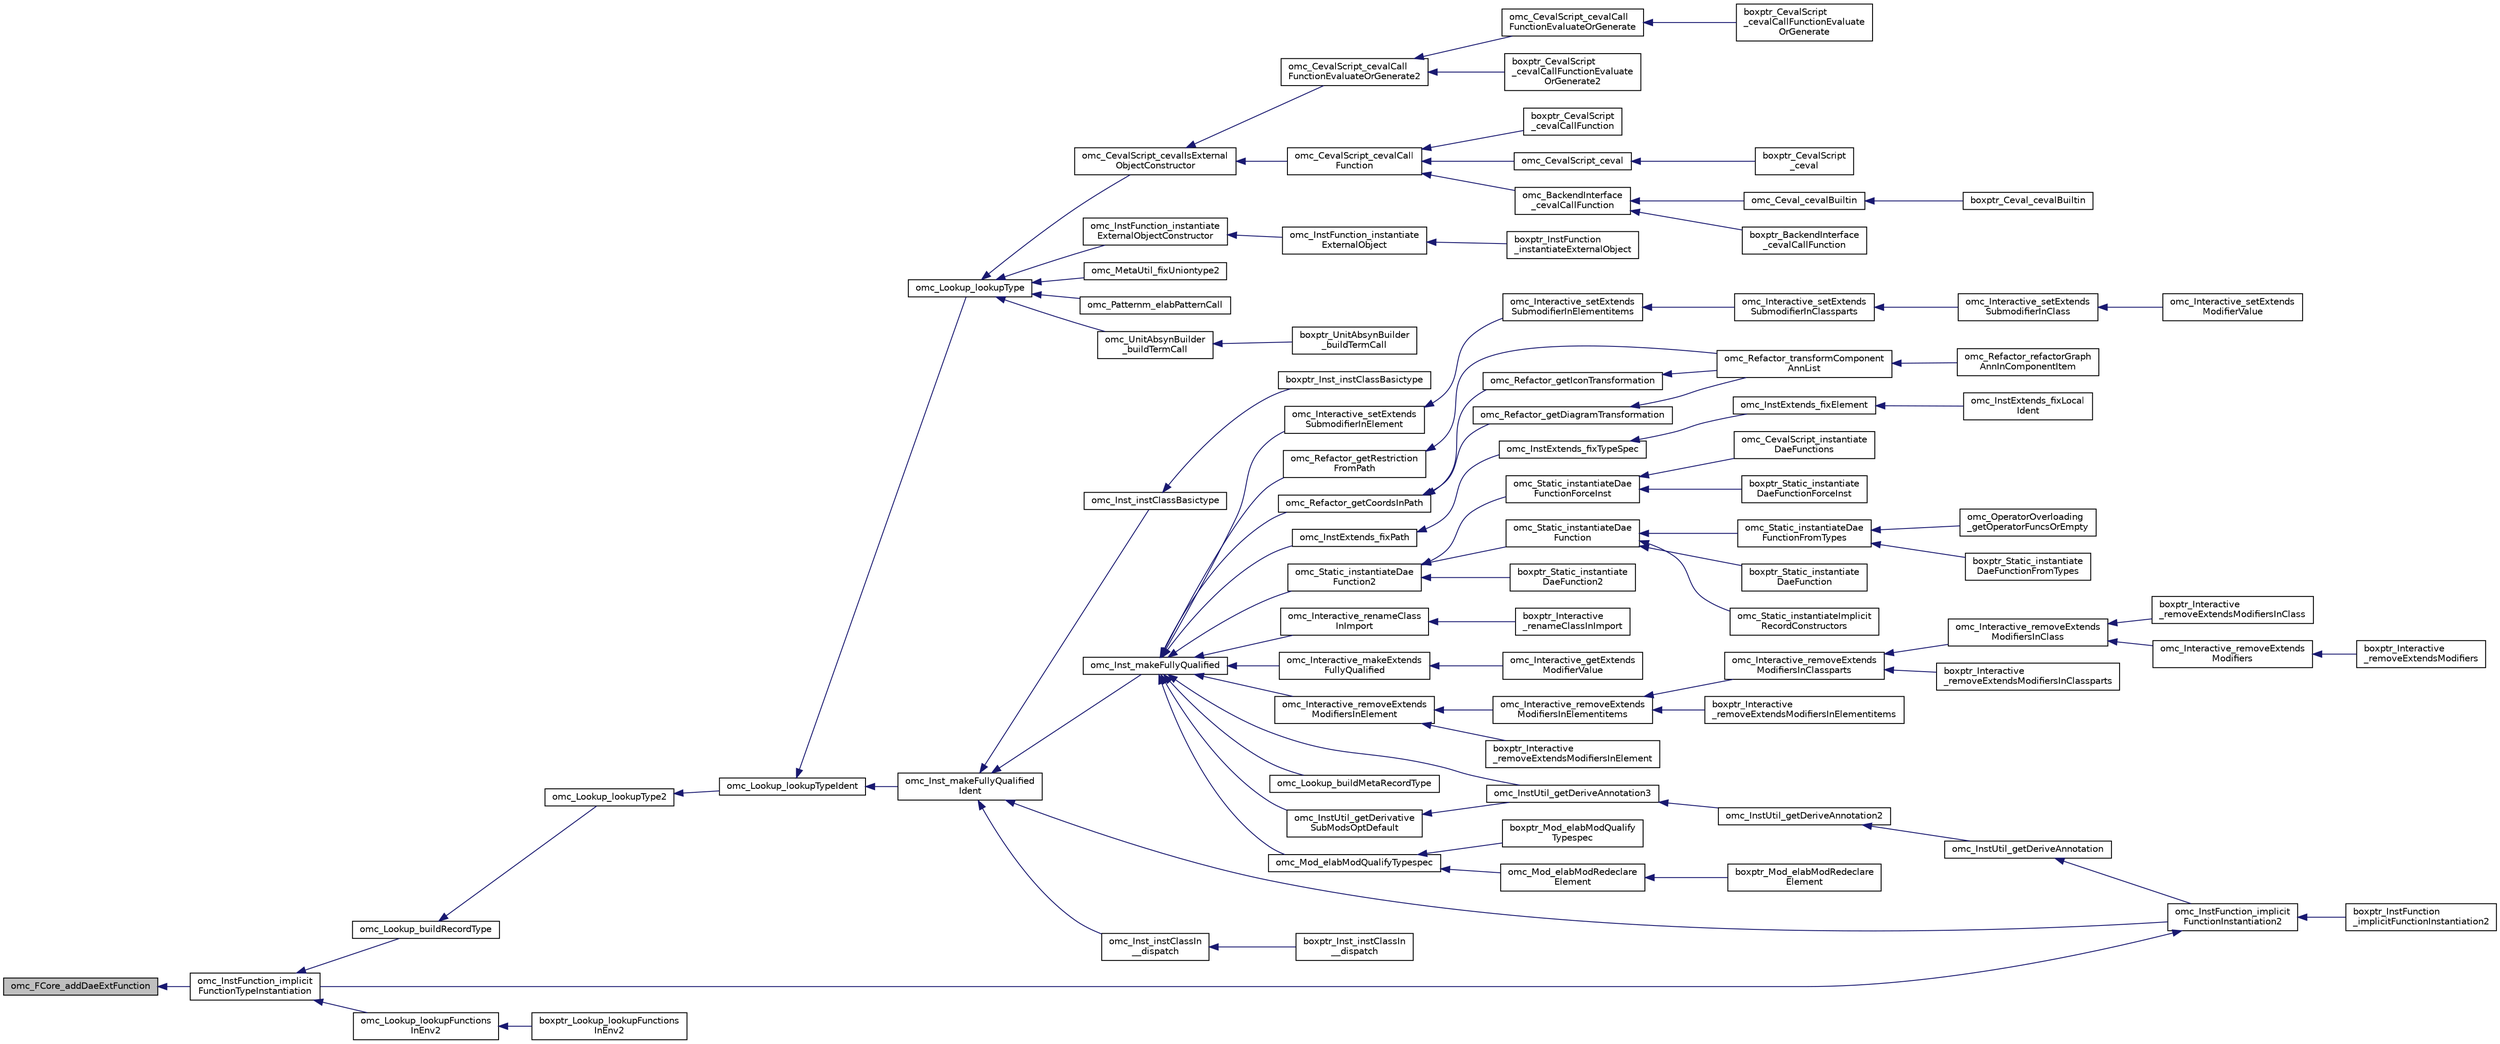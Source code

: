 digraph "omc_FCore_addDaeExtFunction"
{
  edge [fontname="Helvetica",fontsize="10",labelfontname="Helvetica",labelfontsize="10"];
  node [fontname="Helvetica",fontsize="10",shape=record];
  rankdir="LR";
  Node69 [label="omc_FCore_addDaeExtFunction",height=0.2,width=0.4,color="black", fillcolor="grey75", style="filled", fontcolor="black"];
  Node69 -> Node70 [dir="back",color="midnightblue",fontsize="10",style="solid",fontname="Helvetica"];
  Node70 [label="omc_InstFunction_implicit\lFunctionTypeInstantiation",height=0.2,width=0.4,color="black", fillcolor="white", style="filled",URL="$d3/d52/_inst_function_8h.html#adf3a468b07fd2c9703713a65551525ad"];
  Node70 -> Node71 [dir="back",color="midnightblue",fontsize="10",style="solid",fontname="Helvetica"];
  Node71 [label="omc_Lookup_buildRecordType",height=0.2,width=0.4,color="black", fillcolor="white", style="filled",URL="$d0/d1b/_lookup_8c.html#a021fc563a828620315baa93b44ca07fc"];
  Node71 -> Node72 [dir="back",color="midnightblue",fontsize="10",style="solid",fontname="Helvetica"];
  Node72 [label="omc_Lookup_lookupType2",height=0.2,width=0.4,color="black", fillcolor="white", style="filled",URL="$d0/d1b/_lookup_8c.html#a4bffb7c1b9e5075bb0df405c92dbfa72"];
  Node72 -> Node73 [dir="back",color="midnightblue",fontsize="10",style="solid",fontname="Helvetica"];
  Node73 [label="omc_Lookup_lookupTypeIdent",height=0.2,width=0.4,color="black", fillcolor="white", style="filled",URL="$d5/d8d/_lookup_8h.html#a3ee6fed91a0a2ca49c0ef02c646c3641"];
  Node73 -> Node74 [dir="back",color="midnightblue",fontsize="10",style="solid",fontname="Helvetica"];
  Node74 [label="omc_Inst_makeFullyQualified\lIdent",height=0.2,width=0.4,color="black", fillcolor="white", style="filled",URL="$d9/d5c/_inst_8h.html#a3ae89f1b0c18d39d9dcab8d0e17c2648"];
  Node74 -> Node75 [dir="back",color="midnightblue",fontsize="10",style="solid",fontname="Helvetica"];
  Node75 [label="omc_Inst_makeFullyQualified",height=0.2,width=0.4,color="black", fillcolor="white", style="filled",URL="$d9/d5c/_inst_8h.html#ab77f9961ac80ac85d64e039e9497415b"];
  Node75 -> Node76 [dir="back",color="midnightblue",fontsize="10",style="solid",fontname="Helvetica"];
  Node76 [label="omc_InstExtends_fixPath",height=0.2,width=0.4,color="black", fillcolor="white", style="filled",URL="$d1/d38/_inst_extends_8c.html#a293ec9a3955eeb9eece84bc7477a88e0"];
  Node76 -> Node77 [dir="back",color="midnightblue",fontsize="10",style="solid",fontname="Helvetica"];
  Node77 [label="omc_InstExtends_fixTypeSpec",height=0.2,width=0.4,color="black", fillcolor="white", style="filled",URL="$d1/d38/_inst_extends_8c.html#a15febf22dbe22cb9304cccd260c94b71"];
  Node77 -> Node78 [dir="back",color="midnightblue",fontsize="10",style="solid",fontname="Helvetica"];
  Node78 [label="omc_InstExtends_fixElement",height=0.2,width=0.4,color="black", fillcolor="white", style="filled",URL="$d1/d38/_inst_extends_8c.html#a5de9dec6a3c92c845d8b18c4c4da2871"];
  Node78 -> Node79 [dir="back",color="midnightblue",fontsize="10",style="solid",fontname="Helvetica"];
  Node79 [label="omc_InstExtends_fixLocal\lIdent",height=0.2,width=0.4,color="black", fillcolor="white", style="filled",URL="$d1/d38/_inst_extends_8c.html#ab4baf67389c3b251d5898daa1fde8017"];
  Node75 -> Node80 [dir="back",color="midnightblue",fontsize="10",style="solid",fontname="Helvetica"];
  Node80 [label="omc_InstUtil_getDerivative\lSubModsOptDefault",height=0.2,width=0.4,color="black", fillcolor="white", style="filled",URL="$db/dd4/_inst_util_8c.html#aa428efa0fd9d116972c957ddb6af3235"];
  Node80 -> Node81 [dir="back",color="midnightblue",fontsize="10",style="solid",fontname="Helvetica"];
  Node81 [label="omc_InstUtil_getDeriveAnnotation3",height=0.2,width=0.4,color="black", fillcolor="white", style="filled",URL="$db/dd4/_inst_util_8c.html#a4a7051af108c80238b9f13d8ecf19a64"];
  Node81 -> Node82 [dir="back",color="midnightblue",fontsize="10",style="solid",fontname="Helvetica"];
  Node82 [label="omc_InstUtil_getDeriveAnnotation2",height=0.2,width=0.4,color="black", fillcolor="white", style="filled",URL="$db/dd4/_inst_util_8c.html#a8bb930e79873509182195a42480a89a1"];
  Node82 -> Node83 [dir="back",color="midnightblue",fontsize="10",style="solid",fontname="Helvetica"];
  Node83 [label="omc_InstUtil_getDeriveAnnotation",height=0.2,width=0.4,color="black", fillcolor="white", style="filled",URL="$da/d17/_inst_util_8h.html#a72f71c1d61f31f6cd63073594f4f6281"];
  Node83 -> Node84 [dir="back",color="midnightblue",fontsize="10",style="solid",fontname="Helvetica"];
  Node84 [label="omc_InstFunction_implicit\lFunctionInstantiation2",height=0.2,width=0.4,color="black", fillcolor="white", style="filled",URL="$dd/d04/_inst_function_8c.html#adcba6cac260d33c5b09db099b76d378f"];
  Node84 -> Node70 [dir="back",color="midnightblue",fontsize="10",style="solid",fontname="Helvetica"];
  Node84 -> Node85 [dir="back",color="midnightblue",fontsize="10",style="solid",fontname="Helvetica"];
  Node85 [label="boxptr_InstFunction\l_implicitFunctionInstantiation2",height=0.2,width=0.4,color="black", fillcolor="white", style="filled",URL="$dd/d04/_inst_function_8c.html#a74cf6edaca7212b961f7c1fb57cdb390"];
  Node75 -> Node81 [dir="back",color="midnightblue",fontsize="10",style="solid",fontname="Helvetica"];
  Node75 -> Node86 [dir="back",color="midnightblue",fontsize="10",style="solid",fontname="Helvetica"];
  Node86 [label="omc_Interactive_renameClass\lInImport",height=0.2,width=0.4,color="black", fillcolor="white", style="filled",URL="$db/d73/_interactive_8c.html#a4b47f071101282c2e8303ceb941f5bce"];
  Node86 -> Node87 [dir="back",color="midnightblue",fontsize="10",style="solid",fontname="Helvetica"];
  Node87 [label="boxptr_Interactive\l_renameClassInImport",height=0.2,width=0.4,color="black", fillcolor="white", style="filled",URL="$db/d73/_interactive_8c.html#aeba7765f293d5b523b1e5347a6ab0326"];
  Node75 -> Node88 [dir="back",color="midnightblue",fontsize="10",style="solid",fontname="Helvetica"];
  Node88 [label="omc_Interactive_makeExtends\lFullyQualified",height=0.2,width=0.4,color="black", fillcolor="white", style="filled",URL="$db/d73/_interactive_8c.html#ae6faea53585b579f352c061c1e96e6b4"];
  Node88 -> Node89 [dir="back",color="midnightblue",fontsize="10",style="solid",fontname="Helvetica"];
  Node89 [label="omc_Interactive_getExtends\lModifierValue",height=0.2,width=0.4,color="black", fillcolor="white", style="filled",URL="$db/d73/_interactive_8c.html#a4db62bdad9060afdc9e5b54849a80488"];
  Node75 -> Node90 [dir="back",color="midnightblue",fontsize="10",style="solid",fontname="Helvetica"];
  Node90 [label="omc_Interactive_setExtends\lSubmodifierInElement",height=0.2,width=0.4,color="black", fillcolor="white", style="filled",URL="$db/d73/_interactive_8c.html#a478bda138985c2172e83642f4f7a78a0"];
  Node90 -> Node91 [dir="back",color="midnightblue",fontsize="10",style="solid",fontname="Helvetica"];
  Node91 [label="omc_Interactive_setExtends\lSubmodifierInElementitems",height=0.2,width=0.4,color="black", fillcolor="white", style="filled",URL="$db/d73/_interactive_8c.html#a7cbd10e3432908fb3db1c45d167b78f3"];
  Node91 -> Node92 [dir="back",color="midnightblue",fontsize="10",style="solid",fontname="Helvetica"];
  Node92 [label="omc_Interactive_setExtends\lSubmodifierInClassparts",height=0.2,width=0.4,color="black", fillcolor="white", style="filled",URL="$db/d73/_interactive_8c.html#a256a66f4c907f66898b88587849e81f2"];
  Node92 -> Node93 [dir="back",color="midnightblue",fontsize="10",style="solid",fontname="Helvetica"];
  Node93 [label="omc_Interactive_setExtends\lSubmodifierInClass",height=0.2,width=0.4,color="black", fillcolor="white", style="filled",URL="$db/d73/_interactive_8c.html#a1949c2b128c8cb699d276464e7714caf"];
  Node93 -> Node94 [dir="back",color="midnightblue",fontsize="10",style="solid",fontname="Helvetica"];
  Node94 [label="omc_Interactive_setExtends\lModifierValue",height=0.2,width=0.4,color="black", fillcolor="white", style="filled",URL="$db/d73/_interactive_8c.html#aeed458d80b87eb7832e5bfc894ad2f15"];
  Node75 -> Node95 [dir="back",color="midnightblue",fontsize="10",style="solid",fontname="Helvetica"];
  Node95 [label="omc_Interactive_removeExtends\lModifiersInElement",height=0.2,width=0.4,color="black", fillcolor="white", style="filled",URL="$db/d73/_interactive_8c.html#a3d69f73be6a8c375524d9e8dd9715b9a"];
  Node95 -> Node96 [dir="back",color="midnightblue",fontsize="10",style="solid",fontname="Helvetica"];
  Node96 [label="boxptr_Interactive\l_removeExtendsModifiersInElement",height=0.2,width=0.4,color="black", fillcolor="white", style="filled",URL="$db/d73/_interactive_8c.html#aac89cd35e9e86e6bc86086760438af75"];
  Node95 -> Node97 [dir="back",color="midnightblue",fontsize="10",style="solid",fontname="Helvetica"];
  Node97 [label="omc_Interactive_removeExtends\lModifiersInElementitems",height=0.2,width=0.4,color="black", fillcolor="white", style="filled",URL="$db/d73/_interactive_8c.html#a7a1fc22d05f5123505bd6a1105936112"];
  Node97 -> Node98 [dir="back",color="midnightblue",fontsize="10",style="solid",fontname="Helvetica"];
  Node98 [label="boxptr_Interactive\l_removeExtendsModifiersInElementitems",height=0.2,width=0.4,color="black", fillcolor="white", style="filled",URL="$db/d73/_interactive_8c.html#a74daf49f2d3222d3b0cfd2dbeeb91912"];
  Node97 -> Node99 [dir="back",color="midnightblue",fontsize="10",style="solid",fontname="Helvetica"];
  Node99 [label="omc_Interactive_removeExtends\lModifiersInClassparts",height=0.2,width=0.4,color="black", fillcolor="white", style="filled",URL="$db/d73/_interactive_8c.html#a8fb3b8cfbaf00e648db71231674bf68f"];
  Node99 -> Node100 [dir="back",color="midnightblue",fontsize="10",style="solid",fontname="Helvetica"];
  Node100 [label="boxptr_Interactive\l_removeExtendsModifiersInClassparts",height=0.2,width=0.4,color="black", fillcolor="white", style="filled",URL="$db/d73/_interactive_8c.html#a7fa96637dc47e1265c7948fc7d4c4618"];
  Node99 -> Node101 [dir="back",color="midnightblue",fontsize="10",style="solid",fontname="Helvetica"];
  Node101 [label="omc_Interactive_removeExtends\lModifiersInClass",height=0.2,width=0.4,color="black", fillcolor="white", style="filled",URL="$db/d73/_interactive_8c.html#a7d33a56a8dd39e24ee3111a86f4627cf"];
  Node101 -> Node102 [dir="back",color="midnightblue",fontsize="10",style="solid",fontname="Helvetica"];
  Node102 [label="boxptr_Interactive\l_removeExtendsModifiersInClass",height=0.2,width=0.4,color="black", fillcolor="white", style="filled",URL="$db/d73/_interactive_8c.html#a8796b900663509cb3307f08a8961ce12"];
  Node101 -> Node103 [dir="back",color="midnightblue",fontsize="10",style="solid",fontname="Helvetica"];
  Node103 [label="omc_Interactive_removeExtends\lModifiers",height=0.2,width=0.4,color="black", fillcolor="white", style="filled",URL="$d1/de1/_interactive_8h.html#a90da2b04cebfec11cbe369b72655fa87"];
  Node103 -> Node104 [dir="back",color="midnightblue",fontsize="10",style="solid",fontname="Helvetica"];
  Node104 [label="boxptr_Interactive\l_removeExtendsModifiers",height=0.2,width=0.4,color="black", fillcolor="white", style="filled",URL="$d1/de1/_interactive_8h.html#af988bc73f4334a26771c120e6785489e"];
  Node75 -> Node105 [dir="back",color="midnightblue",fontsize="10",style="solid",fontname="Helvetica"];
  Node105 [label="omc_Lookup_buildMetaRecordType",height=0.2,width=0.4,color="black", fillcolor="white", style="filled",URL="$d5/d8d/_lookup_8h.html#af473d4c5d711e549a463372e451d94fc"];
  Node75 -> Node106 [dir="back",color="midnightblue",fontsize="10",style="solid",fontname="Helvetica"];
  Node106 [label="omc_Mod_elabModQualifyTypespec",height=0.2,width=0.4,color="black", fillcolor="white", style="filled",URL="$d1/dd5/_mod_8c.html#ac1b0ec2771dfca2b2f403920a19dc9f7"];
  Node106 -> Node107 [dir="back",color="midnightblue",fontsize="10",style="solid",fontname="Helvetica"];
  Node107 [label="boxptr_Mod_elabModQualify\lTypespec",height=0.2,width=0.4,color="black", fillcolor="white", style="filled",URL="$d1/dd5/_mod_8c.html#a6748c6dae9b8cabbe2840b6fc8703f6e"];
  Node106 -> Node108 [dir="back",color="midnightblue",fontsize="10",style="solid",fontname="Helvetica"];
  Node108 [label="omc_Mod_elabModRedeclare\lElement",height=0.2,width=0.4,color="black", fillcolor="white", style="filled",URL="$d1/dd5/_mod_8c.html#a9d5f2f759731bd81eb414e9c6d7d2b89"];
  Node108 -> Node109 [dir="back",color="midnightblue",fontsize="10",style="solid",fontname="Helvetica"];
  Node109 [label="boxptr_Mod_elabModRedeclare\lElement",height=0.2,width=0.4,color="black", fillcolor="white", style="filled",URL="$d1/dd5/_mod_8c.html#afe425324400033b8994d4fc8b6682eb1"];
  Node75 -> Node110 [dir="back",color="midnightblue",fontsize="10",style="solid",fontname="Helvetica"];
  Node110 [label="omc_Refactor_getCoordsInPath",height=0.2,width=0.4,color="black", fillcolor="white", style="filled",URL="$d1/d0b/_refactor_8c.html#a46418749c254cb6955f67c10a9a78727"];
  Node110 -> Node111 [dir="back",color="midnightblue",fontsize="10",style="solid",fontname="Helvetica"];
  Node111 [label="omc_Refactor_getDiagramTransformation",height=0.2,width=0.4,color="black", fillcolor="white", style="filled",URL="$d1/d0b/_refactor_8c.html#afa8176bf2dfc0578730fd0cf1edfc987"];
  Node111 -> Node112 [dir="back",color="midnightblue",fontsize="10",style="solid",fontname="Helvetica"];
  Node112 [label="omc_Refactor_transformComponent\lAnnList",height=0.2,width=0.4,color="black", fillcolor="white", style="filled",URL="$d1/d0b/_refactor_8c.html#ac8aa77372a2808c6dced76f202d6c024"];
  Node112 -> Node113 [dir="back",color="midnightblue",fontsize="10",style="solid",fontname="Helvetica"];
  Node113 [label="omc_Refactor_refactorGraph\lAnnInComponentItem",height=0.2,width=0.4,color="black", fillcolor="white", style="filled",URL="$d1/d0b/_refactor_8c.html#a6630e26cc8a8f1ed60dcbbb82b4544b2"];
  Node110 -> Node114 [dir="back",color="midnightblue",fontsize="10",style="solid",fontname="Helvetica"];
  Node114 [label="omc_Refactor_getIconTransformation",height=0.2,width=0.4,color="black", fillcolor="white", style="filled",URL="$d1/d0b/_refactor_8c.html#a329398066df385507942d604888ba1ed"];
  Node114 -> Node112 [dir="back",color="midnightblue",fontsize="10",style="solid",fontname="Helvetica"];
  Node75 -> Node115 [dir="back",color="midnightblue",fontsize="10",style="solid",fontname="Helvetica"];
  Node115 [label="omc_Refactor_getRestriction\lFromPath",height=0.2,width=0.4,color="black", fillcolor="white", style="filled",URL="$d1/d0b/_refactor_8c.html#af28ea081586823505fd60ff5c0277713"];
  Node115 -> Node112 [dir="back",color="midnightblue",fontsize="10",style="solid",fontname="Helvetica"];
  Node75 -> Node116 [dir="back",color="midnightblue",fontsize="10",style="solid",fontname="Helvetica"];
  Node116 [label="omc_Static_instantiateDae\lFunction2",height=0.2,width=0.4,color="black", fillcolor="white", style="filled",URL="$d0/d86/_static_8c.html#a0294ce7d982b8e61555554e61b9a75c8"];
  Node116 -> Node117 [dir="back",color="midnightblue",fontsize="10",style="solid",fontname="Helvetica"];
  Node117 [label="boxptr_Static_instantiate\lDaeFunction2",height=0.2,width=0.4,color="black", fillcolor="white", style="filled",URL="$d0/d86/_static_8c.html#a2cd13a8f4999d344a49e1788606a7837"];
  Node116 -> Node118 [dir="back",color="midnightblue",fontsize="10",style="solid",fontname="Helvetica"];
  Node118 [label="omc_Static_instantiateDae\lFunctionForceInst",height=0.2,width=0.4,color="black", fillcolor="white", style="filled",URL="$d5/d33/_static_8h.html#a2db6b93200b2d188662876455777eae6"];
  Node118 -> Node119 [dir="back",color="midnightblue",fontsize="10",style="solid",fontname="Helvetica"];
  Node119 [label="omc_CevalScript_instantiate\lDaeFunctions",height=0.2,width=0.4,color="black", fillcolor="white", style="filled",URL="$d6/d82/_ceval_script_8c.html#ad89366ce8a9a15daec083d696f7c88b8"];
  Node118 -> Node120 [dir="back",color="midnightblue",fontsize="10",style="solid",fontname="Helvetica"];
  Node120 [label="boxptr_Static_instantiate\lDaeFunctionForceInst",height=0.2,width=0.4,color="black", fillcolor="white", style="filled",URL="$d5/d33/_static_8h.html#afa1cec1df833d7c03f99e13988ca575e"];
  Node116 -> Node121 [dir="back",color="midnightblue",fontsize="10",style="solid",fontname="Helvetica"];
  Node121 [label="omc_Static_instantiateDae\lFunction",height=0.2,width=0.4,color="black", fillcolor="white", style="filled",URL="$d5/d33/_static_8h.html#a9d14c25b2049c044ca19421516a5a032"];
  Node121 -> Node122 [dir="back",color="midnightblue",fontsize="10",style="solid",fontname="Helvetica"];
  Node122 [label="omc_Static_instantiateImplicit\lRecordConstructors",height=0.2,width=0.4,color="black", fillcolor="white", style="filled",URL="$d0/d86/_static_8c.html#a6dccbc5707262eb842b091096ff26b97"];
  Node121 -> Node123 [dir="back",color="midnightblue",fontsize="10",style="solid",fontname="Helvetica"];
  Node123 [label="omc_Static_instantiateDae\lFunctionFromTypes",height=0.2,width=0.4,color="black", fillcolor="white", style="filled",URL="$d5/d33/_static_8h.html#a34483ac68ec21b4e043532c2a68f9df9"];
  Node123 -> Node124 [dir="back",color="midnightblue",fontsize="10",style="solid",fontname="Helvetica"];
  Node124 [label="omc_OperatorOverloading\l_getOperatorFuncsOrEmpty",height=0.2,width=0.4,color="black", fillcolor="white", style="filled",URL="$d1/dda/_operator_overloading_8c.html#a8a83a3c574a86ba4d05859b90c01bd19"];
  Node123 -> Node125 [dir="back",color="midnightblue",fontsize="10",style="solid",fontname="Helvetica"];
  Node125 [label="boxptr_Static_instantiate\lDaeFunctionFromTypes",height=0.2,width=0.4,color="black", fillcolor="white", style="filled",URL="$d5/d33/_static_8h.html#a7fbb2f8aa3d913f8cb4b691f744b4612"];
  Node121 -> Node126 [dir="back",color="midnightblue",fontsize="10",style="solid",fontname="Helvetica"];
  Node126 [label="boxptr_Static_instantiate\lDaeFunction",height=0.2,width=0.4,color="black", fillcolor="white", style="filled",URL="$d5/d33/_static_8h.html#a06836d031fee68b5a018d3e7fec7099b"];
  Node74 -> Node127 [dir="back",color="midnightblue",fontsize="10",style="solid",fontname="Helvetica"];
  Node127 [label="omc_Inst_instClassIn\l__dispatch",height=0.2,width=0.4,color="black", fillcolor="white", style="filled",URL="$d9/d5c/_inst_8h.html#a3f9462c822beb5fea7ba97ae31e7e774"];
  Node127 -> Node128 [dir="back",color="midnightblue",fontsize="10",style="solid",fontname="Helvetica"];
  Node128 [label="boxptr_Inst_instClassIn\l__dispatch",height=0.2,width=0.4,color="black", fillcolor="white", style="filled",URL="$d9/d5c/_inst_8h.html#afd3cc99ed0b245cce85a9745b897c94c"];
  Node74 -> Node129 [dir="back",color="midnightblue",fontsize="10",style="solid",fontname="Helvetica"];
  Node129 [label="omc_Inst_instClassBasictype",height=0.2,width=0.4,color="black", fillcolor="white", style="filled",URL="$dd/d26/_inst_8c.html#a1ece2f2c00b9de8fcd927016e1e0a201"];
  Node129 -> Node130 [dir="back",color="midnightblue",fontsize="10",style="solid",fontname="Helvetica"];
  Node130 [label="boxptr_Inst_instClassBasictype",height=0.2,width=0.4,color="black", fillcolor="white", style="filled",URL="$dd/d26/_inst_8c.html#ac964ddf72dae50dedf36b84211027762"];
  Node74 -> Node84 [dir="back",color="midnightblue",fontsize="10",style="solid",fontname="Helvetica"];
  Node73 -> Node131 [dir="back",color="midnightblue",fontsize="10",style="solid",fontname="Helvetica"];
  Node131 [label="omc_Lookup_lookupType",height=0.2,width=0.4,color="black", fillcolor="white", style="filled",URL="$d5/d8d/_lookup_8h.html#acfb4dd0040f8d6dc2bedca157e7e780c"];
  Node131 -> Node132 [dir="back",color="midnightblue",fontsize="10",style="solid",fontname="Helvetica"];
  Node132 [label="omc_CevalScript_cevalIsExternal\lObjectConstructor",height=0.2,width=0.4,color="black", fillcolor="white", style="filled",URL="$d6/d82/_ceval_script_8c.html#ac8e5e997956d326814a6fae734d943e4"];
  Node132 -> Node133 [dir="back",color="midnightblue",fontsize="10",style="solid",fontname="Helvetica"];
  Node133 [label="omc_CevalScript_cevalCall\lFunctionEvaluateOrGenerate2",height=0.2,width=0.4,color="black", fillcolor="white", style="filled",URL="$d6/d82/_ceval_script_8c.html#afbee575de6b4bffa56bf8f24dc8b734e"];
  Node133 -> Node134 [dir="back",color="midnightblue",fontsize="10",style="solid",fontname="Helvetica"];
  Node134 [label="boxptr_CevalScript\l_cevalCallFunctionEvaluate\lOrGenerate2",height=0.2,width=0.4,color="black", fillcolor="white", style="filled",URL="$d6/d82/_ceval_script_8c.html#a06893dd2dc473a7e06e410459cd1f759"];
  Node133 -> Node135 [dir="back",color="midnightblue",fontsize="10",style="solid",fontname="Helvetica"];
  Node135 [label="omc_CevalScript_cevalCall\lFunctionEvaluateOrGenerate",height=0.2,width=0.4,color="black", fillcolor="white", style="filled",URL="$d6/d82/_ceval_script_8c.html#a417f2d8bf6f8ae249b592c6ef007f8a6"];
  Node135 -> Node136 [dir="back",color="midnightblue",fontsize="10",style="solid",fontname="Helvetica"];
  Node136 [label="boxptr_CevalScript\l_cevalCallFunctionEvaluate\lOrGenerate",height=0.2,width=0.4,color="black", fillcolor="white", style="filled",URL="$d6/d82/_ceval_script_8c.html#a1c70aa713e6ef6bd272f75c674cd5a08"];
  Node132 -> Node137 [dir="back",color="midnightblue",fontsize="10",style="solid",fontname="Helvetica"];
  Node137 [label="omc_CevalScript_cevalCall\lFunction",height=0.2,width=0.4,color="black", fillcolor="white", style="filled",URL="$d3/d18/_ceval_script_8h.html#a19db6780d63dcba78f42dba1de862637"];
  Node137 -> Node138 [dir="back",color="midnightblue",fontsize="10",style="solid",fontname="Helvetica"];
  Node138 [label="omc_BackendInterface\l_cevalCallFunction",height=0.2,width=0.4,color="black", fillcolor="white", style="filled",URL="$de/dd4/_backend_interface_8h.html#a5a4157b02186f253101d31e59261e8be"];
  Node138 -> Node139 [dir="back",color="midnightblue",fontsize="10",style="solid",fontname="Helvetica"];
  Node139 [label="boxptr_BackendInterface\l_cevalCallFunction",height=0.2,width=0.4,color="black", fillcolor="white", style="filled",URL="$de/dd4/_backend_interface_8h.html#a70ef3d09e1f729be7425d39278fa01e9"];
  Node138 -> Node140 [dir="back",color="midnightblue",fontsize="10",style="solid",fontname="Helvetica"];
  Node140 [label="omc_Ceval_cevalBuiltin",height=0.2,width=0.4,color="black", fillcolor="white", style="filled",URL="$de/d71/_ceval_8c.html#aee12ae95a3b89e2fe630d980d20cfdb8"];
  Node140 -> Node141 [dir="back",color="midnightblue",fontsize="10",style="solid",fontname="Helvetica"];
  Node141 [label="boxptr_Ceval_cevalBuiltin",height=0.2,width=0.4,color="black", fillcolor="white", style="filled",URL="$de/d71/_ceval_8c.html#a1e291acb216a9f930c9fb3c1e63c1cb9"];
  Node137 -> Node142 [dir="back",color="midnightblue",fontsize="10",style="solid",fontname="Helvetica"];
  Node142 [label="boxptr_CevalScript\l_cevalCallFunction",height=0.2,width=0.4,color="black", fillcolor="white", style="filled",URL="$d3/d18/_ceval_script_8h.html#ae29a0c6c012dccf5e41ebd1aff6ccd14"];
  Node137 -> Node143 [dir="back",color="midnightblue",fontsize="10",style="solid",fontname="Helvetica"];
  Node143 [label="omc_CevalScript_ceval",height=0.2,width=0.4,color="black", fillcolor="white", style="filled",URL="$d3/d18/_ceval_script_8h.html#a54e18495572e0f0df5e259344ebcd7c0"];
  Node143 -> Node144 [dir="back",color="midnightblue",fontsize="10",style="solid",fontname="Helvetica"];
  Node144 [label="boxptr_CevalScript\l_ceval",height=0.2,width=0.4,color="black", fillcolor="white", style="filled",URL="$d3/d18/_ceval_script_8h.html#aae8cc4535d26fc55c8cceeb1978d35e2"];
  Node131 -> Node145 [dir="back",color="midnightblue",fontsize="10",style="solid",fontname="Helvetica"];
  Node145 [label="omc_InstFunction_instantiate\lExternalObjectConstructor",height=0.2,width=0.4,color="black", fillcolor="white", style="filled",URL="$dd/d04/_inst_function_8c.html#a79785c85bd9269d29685c22ad6bdb0c1"];
  Node145 -> Node146 [dir="back",color="midnightblue",fontsize="10",style="solid",fontname="Helvetica"];
  Node146 [label="omc_InstFunction_instantiate\lExternalObject",height=0.2,width=0.4,color="black", fillcolor="white", style="filled",URL="$d3/d52/_inst_function_8h.html#a4b65be9627fe848a40c9f367d00abb23"];
  Node146 -> Node147 [dir="back",color="midnightblue",fontsize="10",style="solid",fontname="Helvetica"];
  Node147 [label="boxptr_InstFunction\l_instantiateExternalObject",height=0.2,width=0.4,color="black", fillcolor="white", style="filled",URL="$d3/d52/_inst_function_8h.html#a85363fa40f3f967e00f3fb323fb84ea0"];
  Node131 -> Node148 [dir="back",color="midnightblue",fontsize="10",style="solid",fontname="Helvetica"];
  Node148 [label="omc_MetaUtil_fixUniontype2",height=0.2,width=0.4,color="black", fillcolor="white", style="filled",URL="$d2/dae/_meta_util_8c.html#af1e9b404a46dd2b85f177bd1b0dab724"];
  Node131 -> Node149 [dir="back",color="midnightblue",fontsize="10",style="solid",fontname="Helvetica"];
  Node149 [label="omc_Patternm_elabPatternCall",height=0.2,width=0.4,color="black", fillcolor="white", style="filled",URL="$d0/d09/_patternm_8c.html#afd982f6d445af46c4535a2f0a98db888"];
  Node131 -> Node150 [dir="back",color="midnightblue",fontsize="10",style="solid",fontname="Helvetica"];
  Node150 [label="omc_UnitAbsynBuilder\l_buildTermCall",height=0.2,width=0.4,color="black", fillcolor="white", style="filled",URL="$d1/d2e/_unit_absyn_builder_8c.html#ab2431a4427c4653f3f6641c917093908"];
  Node150 -> Node151 [dir="back",color="midnightblue",fontsize="10",style="solid",fontname="Helvetica"];
  Node151 [label="boxptr_UnitAbsynBuilder\l_buildTermCall",height=0.2,width=0.4,color="black", fillcolor="white", style="filled",URL="$d1/d2e/_unit_absyn_builder_8c.html#a9ac572af1196cbfcfd346941c6bb1f87"];
  Node70 -> Node152 [dir="back",color="midnightblue",fontsize="10",style="solid",fontname="Helvetica"];
  Node152 [label="omc_Lookup_lookupFunctions\lInEnv2",height=0.2,width=0.4,color="black", fillcolor="white", style="filled",URL="$d0/d1b/_lookup_8c.html#a184fbb0a4ba660af49e5053a26c05cfe"];
  Node152 -> Node153 [dir="back",color="midnightblue",fontsize="10",style="solid",fontname="Helvetica"];
  Node153 [label="boxptr_Lookup_lookupFunctions\lInEnv2",height=0.2,width=0.4,color="black", fillcolor="white", style="filled",URL="$d0/d1b/_lookup_8c.html#aa70132e0115469ed8086f6ceefcd6376"];
}

